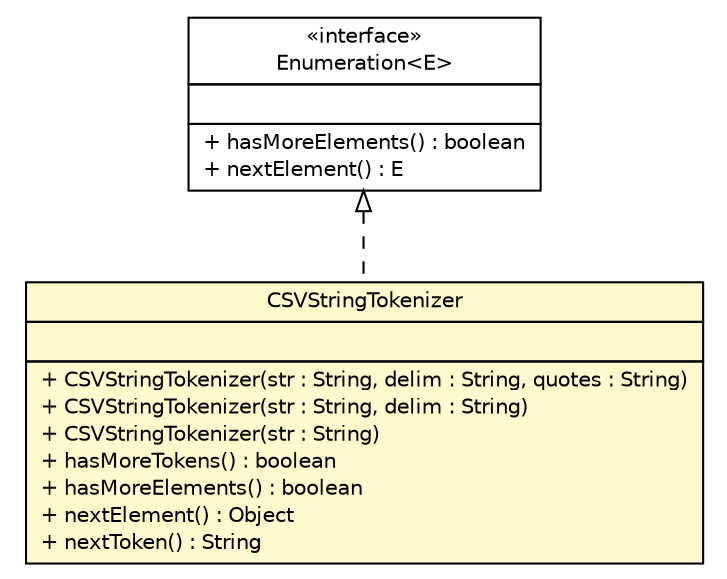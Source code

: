 #!/usr/local/bin/dot
#
# Class diagram 
# Generated by UMLGraph version R5_6 (http://www.umlgraph.org/)
#

digraph G {
	edge [fontname="Helvetica",fontsize=10,labelfontname="Helvetica",labelfontsize=10];
	node [fontname="Helvetica",fontsize=10,shape=plaintext];
	nodesep=0.25;
	ranksep=0.5;
	// sorcer.util.CSVStringTokenizer
	c110667 [label=<<table title="sorcer.util.CSVStringTokenizer" border="0" cellborder="1" cellspacing="0" cellpadding="2" port="p" bgcolor="lemonChiffon" href="./CSVStringTokenizer.html">
		<tr><td><table border="0" cellspacing="0" cellpadding="1">
<tr><td align="center" balign="center"> CSVStringTokenizer </td></tr>
		</table></td></tr>
		<tr><td><table border="0" cellspacing="0" cellpadding="1">
<tr><td align="left" balign="left">  </td></tr>
		</table></td></tr>
		<tr><td><table border="0" cellspacing="0" cellpadding="1">
<tr><td align="left" balign="left"> + CSVStringTokenizer(str : String, delim : String, quotes : String) </td></tr>
<tr><td align="left" balign="left"> + CSVStringTokenizer(str : String, delim : String) </td></tr>
<tr><td align="left" balign="left"> + CSVStringTokenizer(str : String) </td></tr>
<tr><td align="left" balign="left"> + hasMoreTokens() : boolean </td></tr>
<tr><td align="left" balign="left"> + hasMoreElements() : boolean </td></tr>
<tr><td align="left" balign="left"> + nextElement() : Object </td></tr>
<tr><td align="left" balign="left"> + nextToken() : String </td></tr>
		</table></td></tr>
		</table>>, URL="./CSVStringTokenizer.html", fontname="Helvetica", fontcolor="black", fontsize=10.0];
	//sorcer.util.CSVStringTokenizer implements java.util.Enumeration<E>
	c111303:p -> c110667:p [dir=back,arrowtail=empty,style=dashed];
	// java.util.Enumeration<E>
	c111303 [label=<<table title="java.util.Enumeration" border="0" cellborder="1" cellspacing="0" cellpadding="2" port="p" href="http://docs.oracle.com/javase/7/docs/api/java/util/Enumeration.html">
		<tr><td><table border="0" cellspacing="0" cellpadding="1">
<tr><td align="center" balign="center"> &#171;interface&#187; </td></tr>
<tr><td align="center" balign="center"> Enumeration&lt;E&gt; </td></tr>
		</table></td></tr>
		<tr><td><table border="0" cellspacing="0" cellpadding="1">
<tr><td align="left" balign="left">  </td></tr>
		</table></td></tr>
		<tr><td><table border="0" cellspacing="0" cellpadding="1">
<tr><td align="left" balign="left"> + hasMoreElements() : boolean </td></tr>
<tr><td align="left" balign="left"> + nextElement() : E </td></tr>
		</table></td></tr>
		</table>>, URL="http://docs.oracle.com/javase/7/docs/api/java/util/Enumeration.html", fontname="Helvetica", fontcolor="black", fontsize=10.0];
}

